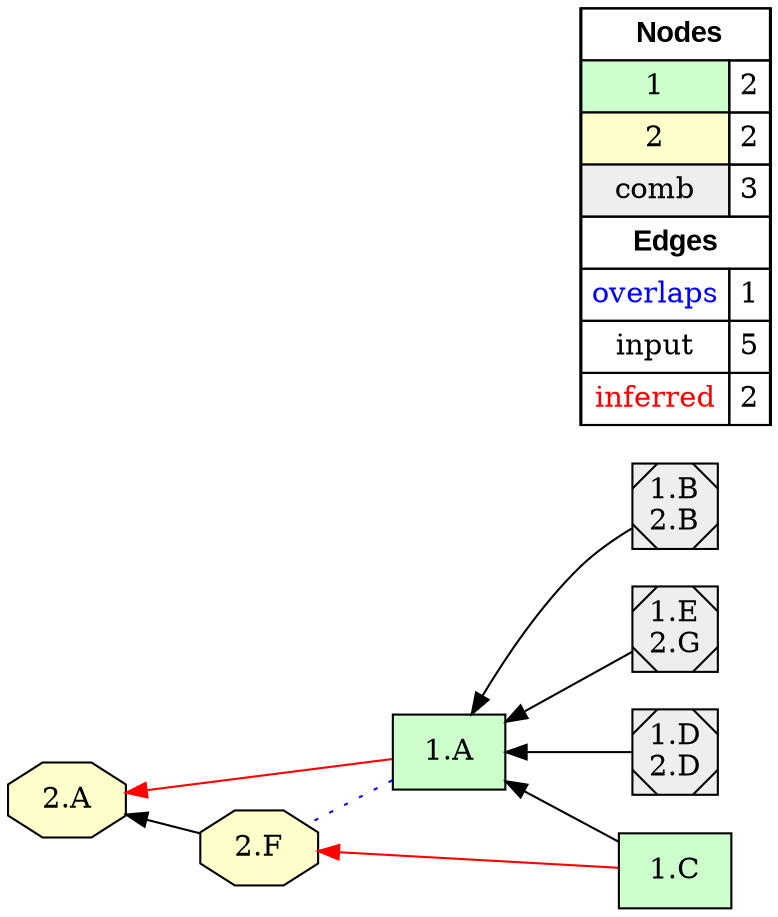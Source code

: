 digraph{
rankdir=RL
node[shape=box style="filled" fillcolor="#CCFFCC"] 
"1.C"
"1.A"
node[shape=octagon style=filled fillcolor="#FFFFCC"] 
"2.A"
"2.F"
node[shape=Msquare style="filled" fillcolor="#EEEEEE"] 
"1.B\n2.B"
"1.E\n2.G"
"1.D\n2.D"
edge[arrowhead=none style=dotted color="#0000FF" constraint=true penwidth=1]
"1.A" -> "2.F"
edge[arrowhead=normal style=solid color="#000000" constraint=true penwidth=1]
"1.E\n2.G" -> "1.A"
"1.B\n2.B" -> "1.A"
"1.C" -> "1.A"
"1.D\n2.D" -> "1.A"
"2.F" -> "2.A"
edge[arrowhead=normal style=solid color="#FF0000" constraint=true penwidth=1]
"1.A" -> "2.A"
"1.C" -> "2.F"
node[shape=box] 
{rank=min Legend [fillcolor= white margin=0 label=< 
 <TABLE BORDER="0" CELLBORDER="1" CELLSPACING="0" CELLPADDING="4"> 
<TR> <TD COLSPAN="2"><font face="Arial Black"> Nodes</font></TD> </TR> 
<TR> 
 <TD bgcolor="#CCFFCC">1</TD> 
 <TD>2</TD> 
 </TR> 
<TR> 
 <TD bgcolor="#FFFFCC">2</TD> 
 <TD>2</TD> 
 </TR> 
<TR> 
 <TD bgcolor="#EEEEEE">comb</TD> 
 <TD>3</TD> 
 </TR> 
<TR> <TD COLSPAN="2"><font face = "Arial Black"> Edges </font></TD> </TR> 
<TR> 
 <TD><font color ="#0000FF">overlaps</font></TD> 
 <TD>1</TD> 
 </TR> 
<TR> 
 <TD><font color ="#000000">input</font></TD> 
 <TD>5</TD> 
 </TR> 
<TR> 
 <TD><font color ="#FF0000">inferred</font></TD> 
 <TD>2</TD> 
 </TR> 
</TABLE> 
 >] } 
}